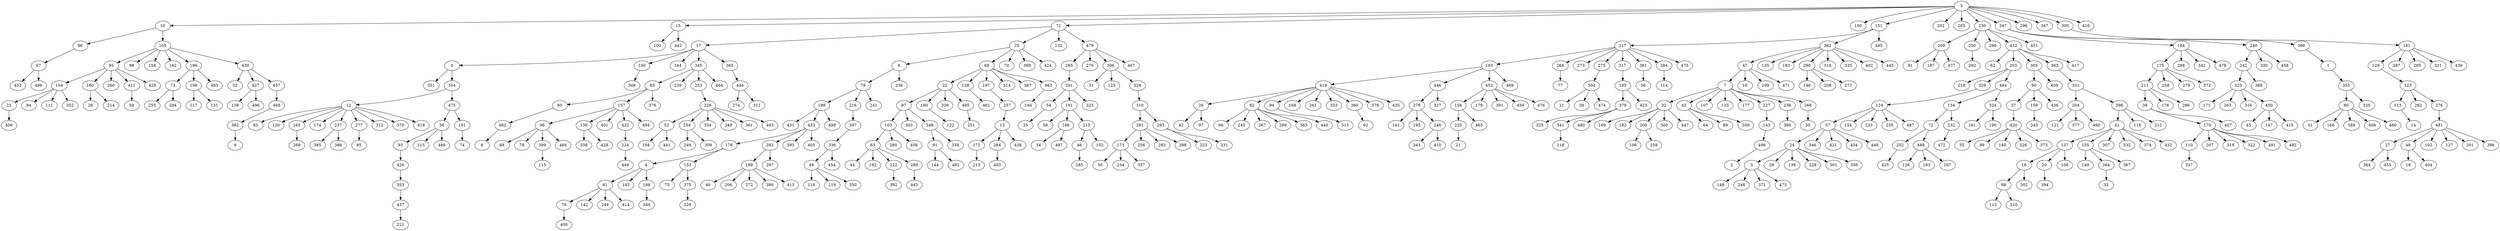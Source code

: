 digraph Geografico_nodes_500_distanciaMax_1_BFS_5 {
5;
10;
15;
71;
150;
151;
202;
205;
230;
247;
296;
347;
395;
416;
86;
105;
100;
442;
17;
25;
132;
479;
217;
362;
485;
209;
250;
298;
412;
451;
164;
240;
366;
181;
67;
95;
98;
158;
162;
196;
430;
0;
130;
344;
345;
365;
6;
69;
70;
369;
424;
265;
270;
306;
467;
193;
268;
273;
275;
317;
381;
384;
470;
47;
135;
183;
290;
318;
335;
402;
445;
81;
187;
477;
292;
62;
203;
305;
363;
417;
175;
288;
342;
478;
242;
330;
458;
1;
129;
287;
295;
321;
439;
453;
486;
104;
160;
260;
411;
429;
73;
198;
483;
52;
427;
457;
351;
354;
308;
65;
239;
253;
464;
444;
79;
236;
22;
128;
197;
314;
387;
463;
291;
31;
125;
328;
419;
446;
452;
469;
77;
304;
185;
56;
114;
7;
16;
109;
471;
146;
208;
271;
218;
329;
484;
90;
409;
331;
211;
258;
279;
372;
323;
368;
355;
123;
23;
84;
111;
352;
28;
214;
59;
255;
294;
117;
131;
138;
496;
468;
12;
475;
60;
157;
376;
226;
274;
311;
199;
216;
241;
87;
180;
339;
495;
461;
257;
184;
54;
191;
225;
310;
26;
82;
94;
168;
261;
333;
360;
378;
435;
278;
327;
156;
179;
391;
459;
476;
11;
39;
474;
379;
423;
32;
43;
107;
133;
177;
227;
238;
266;
124;
134;
324;
37;
159;
436;
204;
398;
38;
176;
286;
171;
263;
316;
450;
80;
320;
113;
262;
276;
406;
382;
83;
120;
165;
174;
237;
277;
312;
370;
418;
36;
101;
462;
96;
136;
401;
422;
494;
53;
254;
334;
349;
361;
493;
431;
433;
499;
397;
103;
303;
348;
122;
251;
13;
35;
58;
186;
215;
281;
293;
42;
97;
66;
245;
267;
299;
383;
440;
315;
92;
141;
195;
246;
220;
465;
325;
341;
480;
169;
182;
200;
300;
447;
64;
89;
359;
143;
380;
30;
57;
154;
233;
235;
487;
72;
232;
161;
190;
420;
243;
121;
377;
490;
41;
116;
212;
170;
407;
45;
147;
415;
51;
166;
389;
408;
460;
14;
481;
9;
269;
385;
386;
85;
93;
313;
489;
74;
8;
68;
78;
399;
466;
338;
428;
224;
194;
441;
249;
309;
178;
282;
393;
405;
336;
63;
280;
456;
91;
358;
172;
284;
438;
34;
497;
46;
152;
173;
256;
283;
388;
223;
231;
343;
410;
21;
118;
106;
259;
498;
24;
346;
421;
434;
448;
252;
488;
472;
55;
99;
140;
326;
373;
137;
155;
307;
332;
374;
432;
110;
207;
319;
322;
491;
492;
27;
48;
102;
127;
201;
396;
426;
115;
449;
4;
153;
189;
297;
49;
454;
44;
192;
222;
289;
144;
482;
213;
403;
285;
50;
234;
357;
2;
3;
29;
139;
228;
301;
356;
425;
126;
163;
167;
18;
20;
108;
149;
264;
367;
337;
364;
455;
19;
404;
353;
61;
145;
188;
75;
375;
40;
206;
272;
390;
413;
119;
219;
350;
392;
443;
148;
248;
371;
473;
88;
302;
394;
33;
437;
76;
142;
244;
414;
340;
229;
112;
210;
221;
400;
5 -> 10;
5 -> 15;
5 -> 71;
5 -> 150;
5 -> 151;
5 -> 202;
5 -> 205;
5 -> 230;
5 -> 247;
5 -> 296;
5 -> 347;
5 -> 395;
5 -> 416;
10 -> 86;
10 -> 105;
15 -> 100;
15 -> 442;
71 -> 17;
71 -> 25;
71 -> 132;
71 -> 479;
151 -> 217;
151 -> 362;
151 -> 485;
230 -> 209;
230 -> 250;
230 -> 298;
230 -> 412;
230 -> 451;
247 -> 164;
247 -> 240;
247 -> 366;
395 -> 181;
86 -> 67;
105 -> 95;
105 -> 98;
105 -> 158;
105 -> 162;
105 -> 196;
105 -> 430;
17 -> 0;
17 -> 130;
17 -> 344;
17 -> 345;
17 -> 365;
25 -> 6;
25 -> 69;
25 -> 70;
25 -> 369;
25 -> 424;
479 -> 265;
479 -> 270;
479 -> 306;
479 -> 467;
217 -> 193;
217 -> 268;
217 -> 273;
217 -> 275;
217 -> 317;
217 -> 381;
217 -> 384;
217 -> 470;
362 -> 47;
362 -> 135;
362 -> 183;
362 -> 290;
362 -> 318;
362 -> 335;
362 -> 402;
362 -> 445;
209 -> 81;
209 -> 187;
209 -> 477;
250 -> 292;
412 -> 62;
412 -> 203;
412 -> 305;
412 -> 363;
412 -> 417;
164 -> 175;
164 -> 288;
164 -> 342;
164 -> 478;
240 -> 242;
240 -> 330;
240 -> 458;
366 -> 1;
181 -> 129;
181 -> 287;
181 -> 295;
181 -> 321;
181 -> 439;
67 -> 453;
67 -> 486;
95 -> 104;
95 -> 160;
95 -> 260;
95 -> 411;
95 -> 429;
196 -> 73;
196 -> 198;
196 -> 483;
430 -> 52;
430 -> 427;
430 -> 457;
0 -> 351;
0 -> 354;
130 -> 308;
345 -> 65;
345 -> 239;
345 -> 253;
345 -> 464;
365 -> 444;
6 -> 79;
6 -> 236;
69 -> 22;
69 -> 128;
69 -> 197;
69 -> 314;
69 -> 387;
69 -> 463;
265 -> 291;
306 -> 31;
306 -> 125;
306 -> 328;
193 -> 419;
193 -> 446;
193 -> 452;
193 -> 469;
268 -> 77;
275 -> 304;
317 -> 185;
381 -> 56;
384 -> 114;
47 -> 7;
47 -> 16;
47 -> 109;
47 -> 471;
290 -> 146;
290 -> 208;
290 -> 271;
203 -> 218;
203 -> 329;
203 -> 484;
305 -> 90;
305 -> 409;
363 -> 331;
175 -> 211;
175 -> 258;
175 -> 279;
175 -> 372;
242 -> 323;
242 -> 368;
1 -> 355;
129 -> 123;
104 -> 23;
104 -> 84;
104 -> 111;
104 -> 352;
160 -> 28;
160 -> 214;
411 -> 59;
73 -> 255;
73 -> 294;
198 -> 117;
198 -> 131;
427 -> 138;
427 -> 496;
457 -> 468;
354 -> 12;
354 -> 475;
65 -> 60;
65 -> 157;
65 -> 376;
253 -> 226;
444 -> 274;
444 -> 311;
79 -> 199;
79 -> 216;
79 -> 241;
22 -> 87;
22 -> 180;
22 -> 339;
22 -> 495;
128 -> 461;
197 -> 257;
463 -> 184;
291 -> 54;
291 -> 191;
291 -> 225;
328 -> 310;
419 -> 26;
419 -> 82;
419 -> 94;
419 -> 168;
419 -> 261;
419 -> 333;
419 -> 360;
419 -> 378;
419 -> 435;
446 -> 278;
446 -> 327;
452 -> 156;
452 -> 179;
452 -> 391;
452 -> 459;
452 -> 476;
304 -> 11;
304 -> 39;
304 -> 474;
185 -> 379;
185 -> 423;
7 -> 32;
7 -> 43;
7 -> 107;
7 -> 133;
7 -> 177;
7 -> 227;
7 -> 238;
7 -> 266;
329 -> 124;
484 -> 134;
484 -> 324;
90 -> 37;
90 -> 159;
90 -> 436;
331 -> 204;
331 -> 398;
211 -> 38;
211 -> 176;
211 -> 286;
323 -> 171;
323 -> 263;
323 -> 316;
323 -> 450;
355 -> 80;
355 -> 320;
123 -> 113;
123 -> 262;
123 -> 276;
23 -> 406;
468 -> 382;
12 -> 83;
12 -> 120;
12 -> 165;
12 -> 174;
12 -> 237;
12 -> 277;
12 -> 312;
12 -> 370;
12 -> 418;
475 -> 36;
475 -> 101;
60 -> 462;
157 -> 96;
157 -> 136;
157 -> 401;
157 -> 422;
157 -> 494;
226 -> 53;
226 -> 254;
226 -> 334;
226 -> 349;
226 -> 361;
226 -> 493;
199 -> 431;
199 -> 433;
199 -> 499;
216 -> 397;
87 -> 103;
87 -> 303;
87 -> 348;
180 -> 122;
495 -> 251;
257 -> 13;
54 -> 35;
191 -> 58;
191 -> 186;
191 -> 215;
310 -> 281;
310 -> 293;
26 -> 42;
26 -> 97;
82 -> 66;
82 -> 245;
82 -> 267;
82 -> 299;
82 -> 383;
82 -> 440;
94 -> 315;
360 -> 92;
278 -> 141;
278 -> 195;
278 -> 246;
156 -> 220;
156 -> 465;
379 -> 325;
379 -> 341;
379 -> 480;
32 -> 169;
32 -> 182;
32 -> 200;
32 -> 300;
32 -> 447;
43 -> 64;
43 -> 89;
43 -> 359;
227 -> 143;
238 -> 380;
266 -> 30;
124 -> 57;
124 -> 154;
124 -> 233;
124 -> 235;
124 -> 487;
134 -> 72;
134 -> 232;
324 -> 161;
324 -> 190;
37 -> 420;
159 -> 243;
204 -> 121;
204 -> 377;
204 -> 490;
398 -> 41;
398 -> 116;
398 -> 212;
38 -> 170;
38 -> 407;
450 -> 45;
450 -> 147;
450 -> 415;
80 -> 51;
80 -> 166;
80 -> 389;
80 -> 408;
80 -> 460;
113 -> 14;
276 -> 481;
382 -> 9;
165 -> 269;
237 -> 385;
237 -> 386;
277 -> 85;
36 -> 93;
36 -> 313;
36 -> 489;
101 -> 74;
462 -> 8;
96 -> 68;
96 -> 78;
96 -> 399;
96 -> 466;
136 -> 338;
136 -> 428;
422 -> 224;
53 -> 194;
53 -> 441;
254 -> 249;
254 -> 309;
433 -> 178;
433 -> 282;
433 -> 393;
433 -> 405;
397 -> 336;
103 -> 63;
103 -> 280;
103 -> 456;
348 -> 91;
348 -> 358;
13 -> 172;
13 -> 284;
13 -> 438;
186 -> 34;
186 -> 497;
215 -> 46;
215 -> 152;
281 -> 173;
281 -> 256;
281 -> 283;
281 -> 388;
293 -> 223;
293 -> 231;
246 -> 343;
246 -> 410;
220 -> 21;
341 -> 118;
200 -> 106;
200 -> 259;
143 -> 498;
57 -> 24;
57 -> 346;
57 -> 421;
57 -> 434;
57 -> 448;
72 -> 252;
72 -> 488;
232 -> 472;
420 -> 55;
420 -> 99;
420 -> 140;
420 -> 326;
420 -> 373;
41 -> 137;
41 -> 155;
41 -> 307;
41 -> 332;
41 -> 374;
41 -> 432;
170 -> 110;
170 -> 207;
170 -> 319;
170 -> 322;
170 -> 491;
170 -> 492;
481 -> 27;
481 -> 48;
481 -> 102;
481 -> 127;
481 -> 201;
481 -> 396;
93 -> 426;
399 -> 115;
224 -> 449;
178 -> 4;
178 -> 153;
282 -> 189;
282 -> 297;
336 -> 49;
336 -> 454;
63 -> 44;
63 -> 192;
63 -> 222;
63 -> 289;
91 -> 144;
91 -> 482;
172 -> 213;
284 -> 403;
46 -> 285;
173 -> 50;
173 -> 234;
173 -> 357;
498 -> 2;
24 -> 3;
24 -> 29;
24 -> 139;
24 -> 228;
24 -> 301;
24 -> 356;
252 -> 425;
488 -> 126;
488 -> 163;
488 -> 167;
137 -> 18;
137 -> 20;
137 -> 108;
155 -> 149;
155 -> 264;
155 -> 367;
110 -> 337;
27 -> 364;
27 -> 455;
48 -> 19;
48 -> 404;
426 -> 353;
4 -> 61;
4 -> 145;
4 -> 188;
153 -> 75;
153 -> 375;
189 -> 40;
189 -> 206;
189 -> 272;
189 -> 390;
189 -> 413;
49 -> 119;
49 -> 219;
49 -> 350;
222 -> 392;
289 -> 443;
3 -> 148;
3 -> 248;
3 -> 371;
3 -> 473;
18 -> 88;
18 -> 302;
20 -> 394;
264 -> 33;
353 -> 437;
61 -> 76;
61 -> 142;
61 -> 244;
61 -> 414;
188 -> 340;
375 -> 229;
88 -> 112;
88 -> 210;
437 -> 221;
76 -> 400;
}